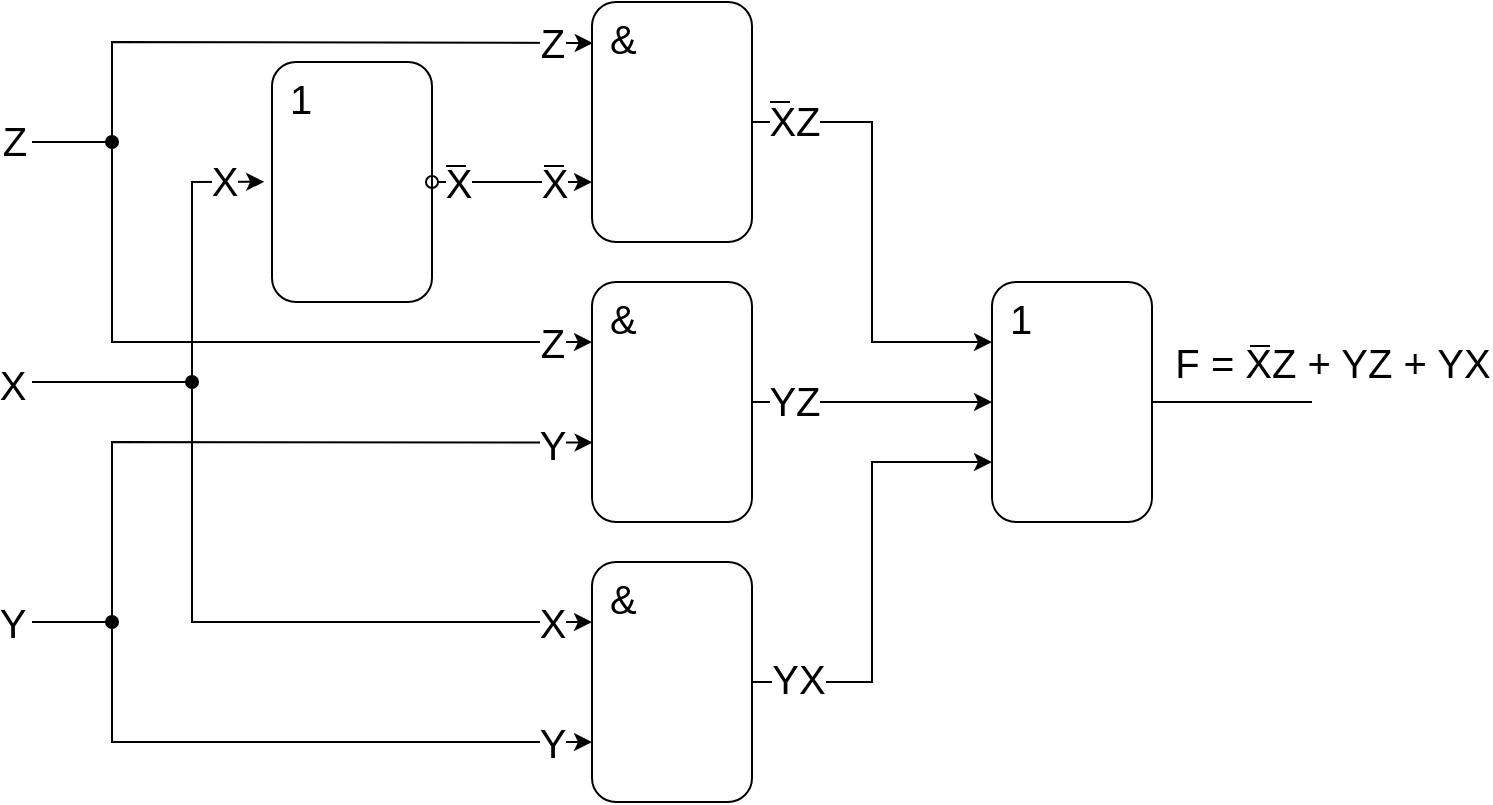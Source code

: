 <mxfile version="22.1.5" type="github">
  <diagram name="Страница — 1" id="O0JRTFxQ9dn8JSf0MJVt">
    <mxGraphModel dx="1434" dy="798" grid="1" gridSize="10" guides="1" tooltips="1" connect="1" arrows="1" fold="1" page="1" pageScale="1" pageWidth="1169" pageHeight="827" math="0" shadow="0">
      <root>
        <mxCell id="0" />
        <mxCell id="1" parent="0" />
        <mxCell id="DiEMJlDK1fZ1AdTGJ5ZF-1" style="edgeStyle=orthogonalEdgeStyle;rounded=0;orthogonalLoop=1;jettySize=auto;html=1;exitX=1;exitY=0.5;exitDx=0;exitDy=0;entryX=0;entryY=0.75;entryDx=0;entryDy=0;startArrow=oval;startFill=0;" edge="1" parent="1" source="DiEMJlDK1fZ1AdTGJ5ZF-4" target="DiEMJlDK1fZ1AdTGJ5ZF-7">
          <mxGeometry relative="1" as="geometry" />
        </mxCell>
        <mxCell id="DiEMJlDK1fZ1AdTGJ5ZF-2" value="X" style="edgeLabel;html=1;align=center;verticalAlign=middle;resizable=0;points=[];fontSize=20;" vertex="1" connectable="0" parent="DiEMJlDK1fZ1AdTGJ5ZF-1">
          <mxGeometry x="-0.693" relative="1" as="geometry">
            <mxPoint as="offset" />
          </mxGeometry>
        </mxCell>
        <mxCell id="DiEMJlDK1fZ1AdTGJ5ZF-3" value="X" style="edgeLabel;html=1;align=center;verticalAlign=middle;resizable=0;points=[];fontSize=20;" vertex="1" connectable="0" parent="DiEMJlDK1fZ1AdTGJ5ZF-1">
          <mxGeometry x="0.513" relative="1" as="geometry">
            <mxPoint as="offset" />
          </mxGeometry>
        </mxCell>
        <mxCell id="DiEMJlDK1fZ1AdTGJ5ZF-4" value="1" style="rounded=1;whiteSpace=wrap;html=1;align=left;verticalAlign=top;fontSize=20;spacingLeft=7;labelBorderColor=none;fillColor=none;glass=0;shadow=0;" vertex="1" parent="1">
          <mxGeometry x="400" y="200" width="80" height="120" as="geometry" />
        </mxCell>
        <mxCell id="DiEMJlDK1fZ1AdTGJ5ZF-5" style="edgeStyle=orthogonalEdgeStyle;rounded=0;orthogonalLoop=1;jettySize=auto;html=1;exitX=1;exitY=0.5;exitDx=0;exitDy=0;entryX=0;entryY=0.25;entryDx=0;entryDy=0;jumpStyle=none;" edge="1" parent="1" source="DiEMJlDK1fZ1AdTGJ5ZF-7" target="DiEMJlDK1fZ1AdTGJ5ZF-14">
          <mxGeometry relative="1" as="geometry" />
        </mxCell>
        <mxCell id="DiEMJlDK1fZ1AdTGJ5ZF-6" value="XZ" style="edgeLabel;html=1;align=center;verticalAlign=middle;resizable=0;points=[];fontSize=20;" vertex="1" connectable="0" parent="DiEMJlDK1fZ1AdTGJ5ZF-5">
          <mxGeometry x="-0.823" relative="1" as="geometry">
            <mxPoint y="-1" as="offset" />
          </mxGeometry>
        </mxCell>
        <mxCell id="DiEMJlDK1fZ1AdTGJ5ZF-7" value="&amp;amp;" style="rounded=1;whiteSpace=wrap;html=1;align=left;verticalAlign=top;fontSize=20;spacingLeft=7;fillColor=none;glass=0;shadow=0;" vertex="1" parent="1">
          <mxGeometry x="560" y="170" width="80" height="120" as="geometry" />
        </mxCell>
        <mxCell id="DiEMJlDK1fZ1AdTGJ5ZF-8" style="edgeStyle=orthogonalEdgeStyle;rounded=0;orthogonalLoop=1;jettySize=auto;html=1;exitX=1;exitY=0.5;exitDx=0;exitDy=0;entryX=0;entryY=0.5;entryDx=0;entryDy=0;" edge="1" parent="1" source="DiEMJlDK1fZ1AdTGJ5ZF-10" target="DiEMJlDK1fZ1AdTGJ5ZF-14">
          <mxGeometry relative="1" as="geometry" />
        </mxCell>
        <mxCell id="DiEMJlDK1fZ1AdTGJ5ZF-9" value="YZ" style="edgeLabel;html=1;align=center;verticalAlign=middle;resizable=0;points=[];fontSize=20;" vertex="1" connectable="0" parent="DiEMJlDK1fZ1AdTGJ5ZF-8">
          <mxGeometry x="-0.813" relative="1" as="geometry">
            <mxPoint x="10" y="-1" as="offset" />
          </mxGeometry>
        </mxCell>
        <mxCell id="DiEMJlDK1fZ1AdTGJ5ZF-10" value="&amp;amp;" style="rounded=1;whiteSpace=wrap;html=1;align=left;verticalAlign=top;fontSize=20;spacingLeft=7;fillColor=none;glass=0;shadow=0;" vertex="1" parent="1">
          <mxGeometry x="560" y="310" width="80" height="120" as="geometry" />
        </mxCell>
        <mxCell id="DiEMJlDK1fZ1AdTGJ5ZF-11" style="edgeStyle=orthogonalEdgeStyle;rounded=0;orthogonalLoop=1;jettySize=auto;html=1;exitX=1;exitY=0.5;exitDx=0;exitDy=0;entryX=0;entryY=0.75;entryDx=0;entryDy=0;" edge="1" parent="1" source="DiEMJlDK1fZ1AdTGJ5ZF-13" target="DiEMJlDK1fZ1AdTGJ5ZF-14">
          <mxGeometry relative="1" as="geometry" />
        </mxCell>
        <mxCell id="DiEMJlDK1fZ1AdTGJ5ZF-12" value="YX" style="edgeLabel;html=1;align=center;verticalAlign=middle;resizable=0;points=[];fontSize=20;" vertex="1" connectable="0" parent="DiEMJlDK1fZ1AdTGJ5ZF-11">
          <mxGeometry x="-0.833" y="1" relative="1" as="geometry">
            <mxPoint x="4" y="-1" as="offset" />
          </mxGeometry>
        </mxCell>
        <mxCell id="DiEMJlDK1fZ1AdTGJ5ZF-13" value="&amp;amp;" style="rounded=1;whiteSpace=wrap;html=1;align=left;verticalAlign=top;fontSize=20;spacingLeft=7;fillColor=none;glass=0;shadow=0;" vertex="1" parent="1">
          <mxGeometry x="560" y="450" width="80" height="120" as="geometry" />
        </mxCell>
        <mxCell id="DiEMJlDK1fZ1AdTGJ5ZF-14" value="1" style="rounded=1;whiteSpace=wrap;html=1;align=left;verticalAlign=top;fontSize=20;spacingLeft=7;fillColor=none;glass=0;shadow=0;" vertex="1" parent="1">
          <mxGeometry x="760" y="310" width="80" height="120" as="geometry" />
        </mxCell>
        <mxCell id="DiEMJlDK1fZ1AdTGJ5ZF-15" value="" style="endArrow=classic;html=1;rounded=0;entryX=0.005;entryY=0.171;entryDx=0;entryDy=0;entryPerimeter=0;fontSize=14;" edge="1" parent="1" target="DiEMJlDK1fZ1AdTGJ5ZF-7">
          <mxGeometry width="50" height="50" relative="1" as="geometry">
            <mxPoint x="280" y="240" as="sourcePoint" />
            <mxPoint x="510" y="220" as="targetPoint" />
            <Array as="points">
              <mxPoint x="320" y="240" />
              <mxPoint x="320" y="190" />
            </Array>
          </mxGeometry>
        </mxCell>
        <mxCell id="DiEMJlDK1fZ1AdTGJ5ZF-16" value="Z" style="edgeLabel;html=1;align=center;verticalAlign=middle;resizable=0;points=[];fontSize=20;" vertex="1" connectable="0" parent="DiEMJlDK1fZ1AdTGJ5ZF-15">
          <mxGeometry x="-0.942" y="1" relative="1" as="geometry">
            <mxPoint x="-19" as="offset" />
          </mxGeometry>
        </mxCell>
        <mxCell id="DiEMJlDK1fZ1AdTGJ5ZF-17" value="Z" style="edgeLabel;html=1;align=center;verticalAlign=middle;resizable=0;points=[];fontSize=20;" vertex="1" connectable="0" parent="DiEMJlDK1fZ1AdTGJ5ZF-15">
          <mxGeometry x="0.874" relative="1" as="geometry">
            <mxPoint y="-1" as="offset" />
          </mxGeometry>
        </mxCell>
        <mxCell id="DiEMJlDK1fZ1AdTGJ5ZF-18" value="" style="endArrow=classic;html=1;rounded=0;entryX=0;entryY=0.25;entryDx=0;entryDy=0;startArrow=oval;startFill=1;" edge="1" parent="1" target="DiEMJlDK1fZ1AdTGJ5ZF-10">
          <mxGeometry width="50" height="50" relative="1" as="geometry">
            <mxPoint x="320" y="240" as="sourcePoint" />
            <mxPoint x="530" y="270" as="targetPoint" />
            <Array as="points">
              <mxPoint x="320" y="340" />
            </Array>
          </mxGeometry>
        </mxCell>
        <mxCell id="DiEMJlDK1fZ1AdTGJ5ZF-19" value="Z" style="edgeLabel;html=1;align=center;verticalAlign=middle;resizable=0;points=[];fontSize=20;" vertex="1" connectable="0" parent="DiEMJlDK1fZ1AdTGJ5ZF-18">
          <mxGeometry x="0.88" relative="1" as="geometry">
            <mxPoint as="offset" />
          </mxGeometry>
        </mxCell>
        <mxCell id="DiEMJlDK1fZ1AdTGJ5ZF-20" value="" style="endArrow=classic;html=1;rounded=0;entryX=-0.049;entryY=0.499;entryDx=0;entryDy=0;entryPerimeter=0;" edge="1" parent="1" target="DiEMJlDK1fZ1AdTGJ5ZF-4">
          <mxGeometry width="50" height="50" relative="1" as="geometry">
            <mxPoint x="280" y="360" as="sourcePoint" />
            <mxPoint x="550" y="300" as="targetPoint" />
            <Array as="points">
              <mxPoint x="360" y="360" />
              <mxPoint x="360" y="260" />
            </Array>
          </mxGeometry>
        </mxCell>
        <mxCell id="DiEMJlDK1fZ1AdTGJ5ZF-21" value="X" style="edgeLabel;html=1;align=center;verticalAlign=middle;resizable=0;points=[];fontSize=20;" vertex="1" connectable="0" parent="DiEMJlDK1fZ1AdTGJ5ZF-20">
          <mxGeometry x="-0.976" y="-1" relative="1" as="geometry">
            <mxPoint x="-13" as="offset" />
          </mxGeometry>
        </mxCell>
        <mxCell id="DiEMJlDK1fZ1AdTGJ5ZF-22" value="X" style="edgeLabel;html=1;align=center;verticalAlign=middle;resizable=0;points=[];fontSize=20;" vertex="1" connectable="0" parent="DiEMJlDK1fZ1AdTGJ5ZF-20">
          <mxGeometry x="0.854" relative="1" as="geometry">
            <mxPoint x="-5" y="-1" as="offset" />
          </mxGeometry>
        </mxCell>
        <mxCell id="DiEMJlDK1fZ1AdTGJ5ZF-23" value="" style="endArrow=classic;html=1;rounded=0;entryX=0;entryY=0.25;entryDx=0;entryDy=0;startArrow=oval;startFill=1;" edge="1" parent="1" target="DiEMJlDK1fZ1AdTGJ5ZF-13">
          <mxGeometry width="50" height="50" relative="1" as="geometry">
            <mxPoint x="360" y="360" as="sourcePoint" />
            <mxPoint x="590" y="400" as="targetPoint" />
            <Array as="points">
              <mxPoint x="360" y="480" />
            </Array>
          </mxGeometry>
        </mxCell>
        <mxCell id="DiEMJlDK1fZ1AdTGJ5ZF-24" value="X" style="edgeLabel;html=1;align=center;verticalAlign=middle;resizable=0;points=[];fontSize=20;" vertex="1" connectable="0" parent="DiEMJlDK1fZ1AdTGJ5ZF-23">
          <mxGeometry x="0.876" relative="1" as="geometry">
            <mxPoint as="offset" />
          </mxGeometry>
        </mxCell>
        <mxCell id="DiEMJlDK1fZ1AdTGJ5ZF-25" value="" style="endArrow=classic;html=1;rounded=0;entryX=0.004;entryY=0.669;entryDx=0;entryDy=0;entryPerimeter=0;" edge="1" parent="1" target="DiEMJlDK1fZ1AdTGJ5ZF-10">
          <mxGeometry width="50" height="50" relative="1" as="geometry">
            <mxPoint x="280" y="480" as="sourcePoint" />
            <mxPoint x="610" y="390" as="targetPoint" />
            <Array as="points">
              <mxPoint x="320" y="480" />
              <mxPoint x="320" y="390" />
            </Array>
          </mxGeometry>
        </mxCell>
        <mxCell id="DiEMJlDK1fZ1AdTGJ5ZF-26" value="Y" style="edgeLabel;html=1;align=center;verticalAlign=middle;resizable=0;points=[];fontSize=20;" vertex="1" connectable="0" parent="DiEMJlDK1fZ1AdTGJ5ZF-25">
          <mxGeometry x="-0.97" relative="1" as="geometry">
            <mxPoint x="-16" as="offset" />
          </mxGeometry>
        </mxCell>
        <mxCell id="DiEMJlDK1fZ1AdTGJ5ZF-27" value="Y" style="edgeLabel;html=1;align=center;verticalAlign=middle;resizable=0;points=[];fontSize=20;" vertex="1" connectable="0" parent="DiEMJlDK1fZ1AdTGJ5ZF-25">
          <mxGeometry x="0.89" relative="1" as="geometry">
            <mxPoint as="offset" />
          </mxGeometry>
        </mxCell>
        <mxCell id="DiEMJlDK1fZ1AdTGJ5ZF-28" value="" style="endArrow=classic;html=1;rounded=0;entryX=0;entryY=0.75;entryDx=0;entryDy=0;startArrow=oval;startFill=1;" edge="1" parent="1" target="DiEMJlDK1fZ1AdTGJ5ZF-13">
          <mxGeometry width="50" height="50" relative="1" as="geometry">
            <mxPoint x="320" y="480" as="sourcePoint" />
            <mxPoint x="560" y="410" as="targetPoint" />
            <Array as="points">
              <mxPoint x="320" y="540" />
            </Array>
          </mxGeometry>
        </mxCell>
        <mxCell id="DiEMJlDK1fZ1AdTGJ5ZF-29" value="Y" style="edgeLabel;html=1;align=center;verticalAlign=middle;resizable=0;points=[];fontSize=20;" vertex="1" connectable="0" parent="DiEMJlDK1fZ1AdTGJ5ZF-28">
          <mxGeometry x="0.866" relative="1" as="geometry">
            <mxPoint as="offset" />
          </mxGeometry>
        </mxCell>
        <mxCell id="DiEMJlDK1fZ1AdTGJ5ZF-30" value="" style="endArrow=none;html=1;rounded=0;exitX=1;exitY=0.5;exitDx=0;exitDy=0;" edge="1" parent="1" source="DiEMJlDK1fZ1AdTGJ5ZF-14">
          <mxGeometry width="50" height="50" relative="1" as="geometry">
            <mxPoint x="760" y="400" as="sourcePoint" />
            <mxPoint x="920" y="370" as="targetPoint" />
          </mxGeometry>
        </mxCell>
        <mxCell id="DiEMJlDK1fZ1AdTGJ5ZF-31" value="F = XZ + YZ + YX" style="edgeLabel;html=1;align=center;verticalAlign=middle;resizable=0;points=[];fontSize=20;" vertex="1" connectable="0" parent="DiEMJlDK1fZ1AdTGJ5ZF-30">
          <mxGeometry x="-0.17" y="1" relative="1" as="geometry">
            <mxPoint x="57" y="-19" as="offset" />
          </mxGeometry>
        </mxCell>
        <mxCell id="DiEMJlDK1fZ1AdTGJ5ZF-32" value="" style="endArrow=none;html=1;rounded=0;" edge="1" parent="1">
          <mxGeometry width="50" height="50" relative="1" as="geometry">
            <mxPoint x="536" y="252" as="sourcePoint" />
            <mxPoint x="546" y="252" as="targetPoint" />
            <Array as="points">
              <mxPoint x="536" y="252" />
            </Array>
          </mxGeometry>
        </mxCell>
        <mxCell id="DiEMJlDK1fZ1AdTGJ5ZF-33" value="" style="endArrow=none;html=1;rounded=0;" edge="1" parent="1">
          <mxGeometry width="50" height="50" relative="1" as="geometry">
            <mxPoint x="487" y="252" as="sourcePoint" />
            <mxPoint x="497" y="252" as="targetPoint" />
            <Array as="points">
              <mxPoint x="487" y="252" />
            </Array>
          </mxGeometry>
        </mxCell>
        <mxCell id="DiEMJlDK1fZ1AdTGJ5ZF-34" value="" style="endArrow=none;html=1;rounded=0;" edge="1" parent="1">
          <mxGeometry width="50" height="50" relative="1" as="geometry">
            <mxPoint x="649" y="220" as="sourcePoint" />
            <mxPoint x="659" y="220" as="targetPoint" />
            <Array as="points">
              <mxPoint x="649" y="220" />
            </Array>
          </mxGeometry>
        </mxCell>
        <mxCell id="DiEMJlDK1fZ1AdTGJ5ZF-35" value="" style="endArrow=none;html=1;rounded=0;" edge="1" parent="1">
          <mxGeometry width="50" height="50" relative="1" as="geometry">
            <mxPoint x="889" y="342" as="sourcePoint" />
            <mxPoint x="899" y="342" as="targetPoint" />
            <Array as="points">
              <mxPoint x="889" y="342" />
            </Array>
          </mxGeometry>
        </mxCell>
      </root>
    </mxGraphModel>
  </diagram>
</mxfile>
